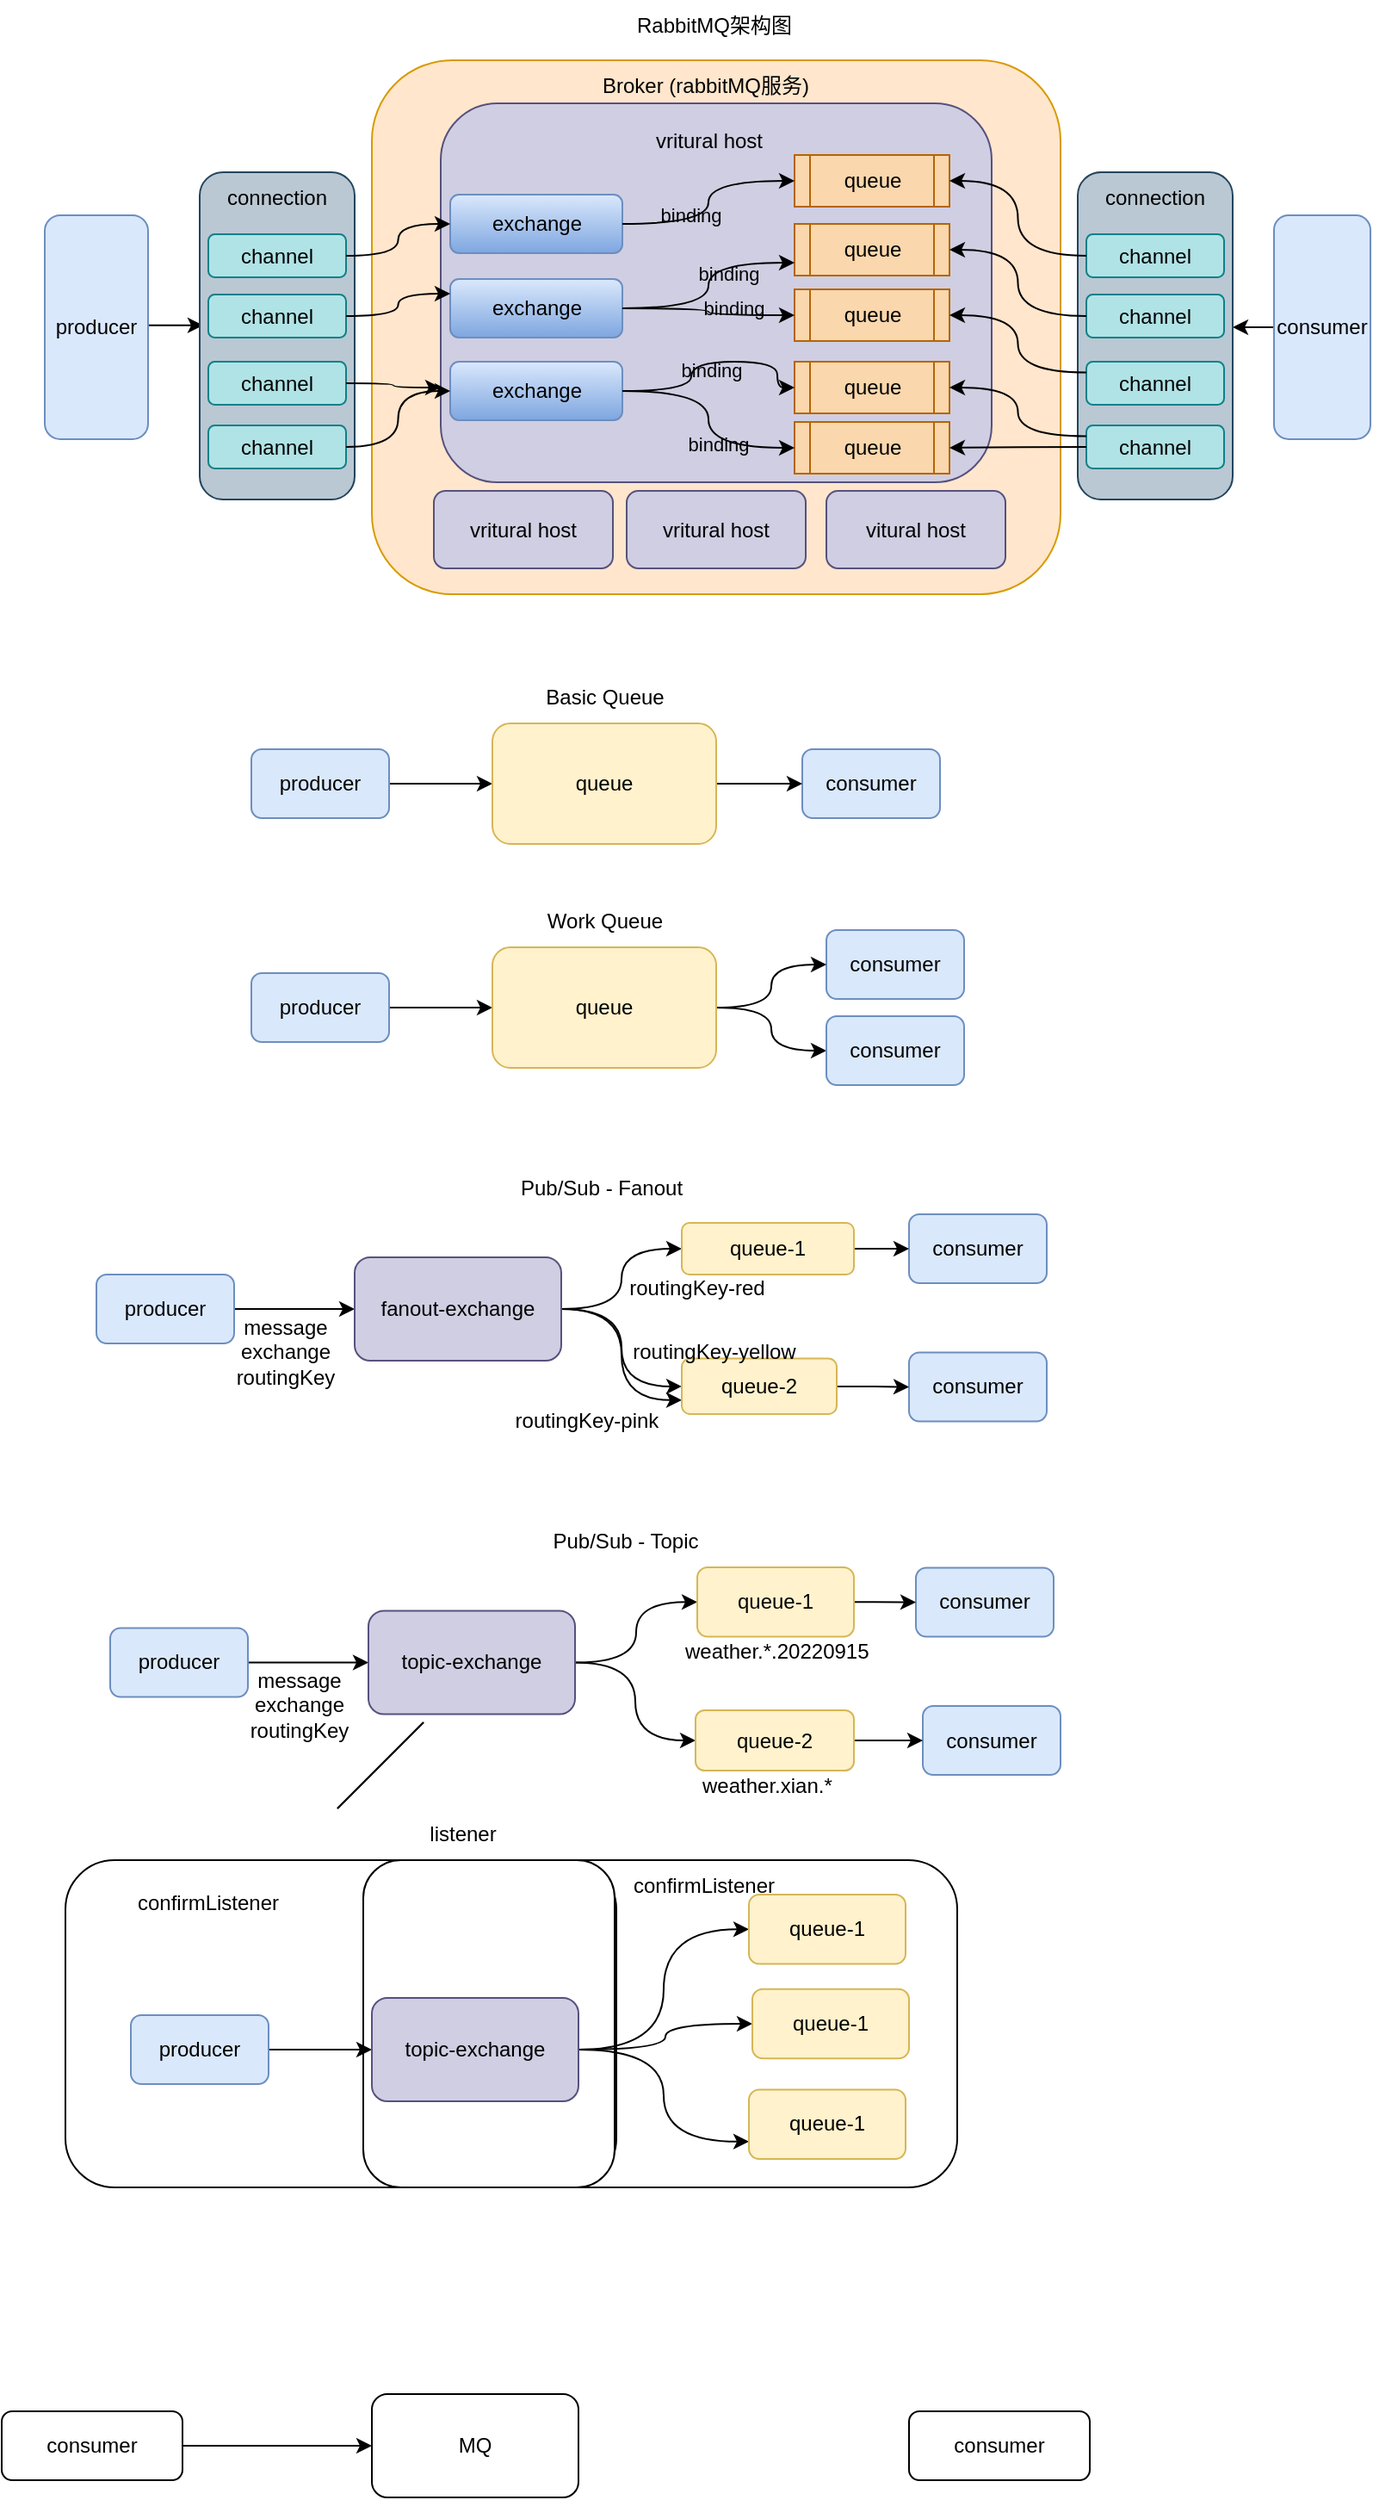 <mxfile version="19.0.3" type="device"><diagram id="NlBAbQYtCvSspcYj2rok" name="第 1 页"><mxGraphModel dx="866" dy="591" grid="1" gridSize="10" guides="1" tooltips="1" connect="1" arrows="1" fold="1" page="1" pageScale="1" pageWidth="827" pageHeight="1169" math="0" shadow="0"><root><mxCell id="0"/><mxCell id="1" parent="0"/><mxCell id="gB6vu2dDQq0NbmDss955-54" value="" style="rounded=1;whiteSpace=wrap;html=1;" vertex="1" parent="1"><mxGeometry x="350" y="1210" width="290" height="190" as="geometry"/></mxCell><mxCell id="iVUb1BvImIunKn_wuPaL-9" value="RabbitMQ架构图" style="text;html=1;strokeColor=none;fillColor=none;align=center;verticalAlign=middle;whiteSpace=wrap;rounded=0;" parent="1" vertex="1"><mxGeometry x="444.5" y="130" width="107.5" height="30" as="geometry"/></mxCell><mxCell id="gB6vu2dDQq0NbmDss955-42" value="" style="rounded=1;whiteSpace=wrap;html=1;" vertex="1" parent="1"><mxGeometry x="122" y="1210" width="320" height="190" as="geometry"/></mxCell><mxCell id="gB6vu2dDQq0NbmDss955-57" value="" style="rounded=1;whiteSpace=wrap;html=1;" vertex="1" parent="1"><mxGeometry x="295" y="1210" width="146" height="190" as="geometry"/></mxCell><mxCell id="iVUb1BvImIunKn_wuPaL-21" style="edgeStyle=orthogonalEdgeStyle;rounded=0;orthogonalLoop=1;jettySize=auto;html=1;exitX=1;exitY=0.5;exitDx=0;exitDy=0;entryX=0.022;entryY=0.468;entryDx=0;entryDy=0;entryPerimeter=0;" parent="1" source="iVUb1BvImIunKn_wuPaL-10" target="iVUb1BvImIunKn_wuPaL-14" edge="1"><mxGeometry relative="1" as="geometry"><Array as="points"><mxPoint x="150" y="329"/></Array></mxGeometry></mxCell><mxCell id="iVUb1BvImIunKn_wuPaL-10" value="producer" style="rounded=1;whiteSpace=wrap;html=1;fillColor=#dae8fc;strokeColor=#6c8ebf;" parent="1" vertex="1"><mxGeometry x="110" y="255" width="60" height="130" as="geometry"/></mxCell><mxCell id="iVUb1BvImIunKn_wuPaL-63" style="edgeStyle=orthogonalEdgeStyle;curved=1;orthogonalLoop=1;jettySize=auto;html=1;exitX=0;exitY=0.5;exitDx=0;exitDy=0;fontColor=#000000;" parent="1" source="iVUb1BvImIunKn_wuPaL-11" edge="1"><mxGeometry relative="1" as="geometry"><mxPoint x="800" y="320" as="targetPoint"/></mxGeometry></mxCell><mxCell id="iVUb1BvImIunKn_wuPaL-11" value="consumer" style="rounded=1;whiteSpace=wrap;html=1;fillColor=#dae8fc;strokeColor=#6c8ebf;" parent="1" vertex="1"><mxGeometry x="824" y="255" width="56" height="130" as="geometry"/></mxCell><mxCell id="iVUb1BvImIunKn_wuPaL-12" value="" style="rounded=1;whiteSpace=wrap;html=1;fillColor=#ffe6cc;strokeColor=#d79b00;" parent="1" vertex="1"><mxGeometry x="300" y="165" width="400" height="310" as="geometry"/></mxCell><mxCell id="iVUb1BvImIunKn_wuPaL-13" value="Broker (rabbitMQ服务)" style="text;html=1;strokeColor=none;fillColor=none;align=center;verticalAlign=middle;whiteSpace=wrap;rounded=0;" parent="1" vertex="1"><mxGeometry x="414" y="165" width="160" height="30" as="geometry"/></mxCell><mxCell id="iVUb1BvImIunKn_wuPaL-23" value="" style="group;fillColor=none;strokeColor=none;" parent="1" vertex="1" connectable="0"><mxGeometry x="200" y="230" width="90" height="190" as="geometry"/></mxCell><mxCell id="iVUb1BvImIunKn_wuPaL-14" value="" style="rounded=1;whiteSpace=wrap;html=1;fillColor=#bac8d3;strokeColor=#23445d;" parent="iVUb1BvImIunKn_wuPaL-23" vertex="1"><mxGeometry width="90" height="190" as="geometry"/></mxCell><mxCell id="iVUb1BvImIunKn_wuPaL-15" value="channel" style="rounded=1;whiteSpace=wrap;html=1;fillColor=#b0e3e6;strokeColor=#0e8088;" parent="iVUb1BvImIunKn_wuPaL-23" vertex="1"><mxGeometry x="5" y="36" width="80" height="25" as="geometry"/></mxCell><mxCell id="iVUb1BvImIunKn_wuPaL-16" value="channel" style="rounded=1;whiteSpace=wrap;html=1;fillColor=#b0e3e6;strokeColor=#0e8088;" parent="iVUb1BvImIunKn_wuPaL-23" vertex="1"><mxGeometry x="5" y="71" width="80" height="25" as="geometry"/></mxCell><mxCell id="iVUb1BvImIunKn_wuPaL-17" value="channel" style="rounded=1;whiteSpace=wrap;html=1;fillColor=#b0e3e6;strokeColor=#0e8088;" parent="iVUb1BvImIunKn_wuPaL-23" vertex="1"><mxGeometry x="5" y="110" width="80" height="25" as="geometry"/></mxCell><mxCell id="iVUb1BvImIunKn_wuPaL-18" value="channel" style="rounded=1;whiteSpace=wrap;html=1;fillColor=#b0e3e6;strokeColor=#0e8088;" parent="iVUb1BvImIunKn_wuPaL-23" vertex="1"><mxGeometry x="5" y="147" width="80" height="25" as="geometry"/></mxCell><mxCell id="iVUb1BvImIunKn_wuPaL-22" value="connection" style="text;html=1;strokeColor=none;fillColor=none;align=center;verticalAlign=middle;whiteSpace=wrap;rounded=0;" parent="iVUb1BvImIunKn_wuPaL-23" vertex="1"><mxGeometry x="15" width="60" height="30" as="geometry"/></mxCell><mxCell id="iVUb1BvImIunKn_wuPaL-24" value="" style="group" parent="1" vertex="1" connectable="0"><mxGeometry x="710" y="230" width="90" height="190" as="geometry"/></mxCell><mxCell id="iVUb1BvImIunKn_wuPaL-25" value="" style="rounded=1;whiteSpace=wrap;html=1;fillColor=#bac8d3;strokeColor=#23445d;" parent="iVUb1BvImIunKn_wuPaL-24" vertex="1"><mxGeometry width="90" height="190" as="geometry"/></mxCell><mxCell id="iVUb1BvImIunKn_wuPaL-26" value="channel" style="rounded=1;whiteSpace=wrap;html=1;fillColor=#b0e3e6;strokeColor=#0e8088;" parent="iVUb1BvImIunKn_wuPaL-24" vertex="1"><mxGeometry x="5" y="36" width="80" height="25" as="geometry"/></mxCell><mxCell id="iVUb1BvImIunKn_wuPaL-27" value="channel" style="rounded=1;whiteSpace=wrap;html=1;fillColor=#b0e3e6;strokeColor=#0e8088;" parent="iVUb1BvImIunKn_wuPaL-24" vertex="1"><mxGeometry x="5" y="71" width="80" height="25" as="geometry"/></mxCell><mxCell id="iVUb1BvImIunKn_wuPaL-28" value="channel" style="rounded=1;whiteSpace=wrap;html=1;fillColor=#b0e3e6;strokeColor=#0e8088;" parent="iVUb1BvImIunKn_wuPaL-24" vertex="1"><mxGeometry x="5" y="110" width="80" height="25" as="geometry"/></mxCell><mxCell id="iVUb1BvImIunKn_wuPaL-29" value="channel" style="rounded=1;whiteSpace=wrap;html=1;fillColor=#b0e3e6;strokeColor=#0e8088;" parent="iVUb1BvImIunKn_wuPaL-24" vertex="1"><mxGeometry x="5" y="147" width="80" height="25" as="geometry"/></mxCell><mxCell id="iVUb1BvImIunKn_wuPaL-30" value="connection" style="text;html=1;strokeColor=none;fillColor=none;align=center;verticalAlign=middle;whiteSpace=wrap;rounded=0;" parent="iVUb1BvImIunKn_wuPaL-24" vertex="1"><mxGeometry x="15" width="60" height="30" as="geometry"/></mxCell><mxCell id="iVUb1BvImIunKn_wuPaL-54" value="" style="group" parent="1" vertex="1" connectable="0"><mxGeometry x="340" y="190" width="320" height="220" as="geometry"/></mxCell><mxCell id="iVUb1BvImIunKn_wuPaL-41" value="" style="rounded=1;whiteSpace=wrap;html=1;fillColor=#d0cee2;strokeColor=#56517e;" parent="iVUb1BvImIunKn_wuPaL-54" vertex="1"><mxGeometry width="320" height="220" as="geometry"/></mxCell><mxCell id="iVUb1BvImIunKn_wuPaL-31" value="exchange" style="rounded=1;whiteSpace=wrap;html=1;fillColor=#dae8fc;strokeColor=#6c8ebf;gradientColor=#7ea6e0;" parent="iVUb1BvImIunKn_wuPaL-54" vertex="1"><mxGeometry x="5.5" y="53" width="100" height="34" as="geometry"/></mxCell><mxCell id="iVUb1BvImIunKn_wuPaL-32" value="exchange" style="rounded=1;whiteSpace=wrap;html=1;fillColor=#dae8fc;strokeColor=#6c8ebf;gradientColor=#7ea6e0;" parent="iVUb1BvImIunKn_wuPaL-54" vertex="1"><mxGeometry x="5.5" y="150" width="100" height="34" as="geometry"/></mxCell><mxCell id="iVUb1BvImIunKn_wuPaL-33" value="exchange" style="rounded=1;whiteSpace=wrap;html=1;fillColor=#dae8fc;strokeColor=#6c8ebf;gradientColor=#7ea6e0;" parent="iVUb1BvImIunKn_wuPaL-54" vertex="1"><mxGeometry x="5.5" y="102" width="100" height="34" as="geometry"/></mxCell><mxCell id="iVUb1BvImIunKn_wuPaL-36" value="queue" style="shape=process;whiteSpace=wrap;html=1;backgroundOutline=1;fillColor=#fad7ac;strokeColor=#b46504;" parent="iVUb1BvImIunKn_wuPaL-54" vertex="1"><mxGeometry x="205.5" y="30" width="90" height="30" as="geometry"/></mxCell><mxCell id="iVUb1BvImIunKn_wuPaL-43" style="edgeStyle=orthogonalEdgeStyle;orthogonalLoop=1;jettySize=auto;html=1;exitX=1;exitY=0.5;exitDx=0;exitDy=0;entryX=0;entryY=0.5;entryDx=0;entryDy=0;curved=1;" parent="iVUb1BvImIunKn_wuPaL-54" source="iVUb1BvImIunKn_wuPaL-31" target="iVUb1BvImIunKn_wuPaL-36" edge="1"><mxGeometry relative="1" as="geometry"/></mxCell><mxCell id="iVUb1BvImIunKn_wuPaL-49" value="binding" style="edgeLabel;html=1;align=center;verticalAlign=middle;resizable=0;points=[];labelBackgroundColor=none;fontColor=#000000;" parent="iVUb1BvImIunKn_wuPaL-43" vertex="1" connectable="0"><mxGeometry x="-0.376" y="5" relative="1" as="geometry"><mxPoint as="offset"/></mxGeometry></mxCell><mxCell id="iVUb1BvImIunKn_wuPaL-37" value="queue" style="shape=process;whiteSpace=wrap;html=1;backgroundOutline=1;fillColor=#fad7ac;strokeColor=#b46504;" parent="iVUb1BvImIunKn_wuPaL-54" vertex="1"><mxGeometry x="205.5" y="70" width="90" height="30" as="geometry"/></mxCell><mxCell id="iVUb1BvImIunKn_wuPaL-44" style="edgeStyle=orthogonalEdgeStyle;curved=1;orthogonalLoop=1;jettySize=auto;html=1;exitX=1;exitY=0.5;exitDx=0;exitDy=0;entryX=0;entryY=0.75;entryDx=0;entryDy=0;" parent="iVUb1BvImIunKn_wuPaL-54" source="iVUb1BvImIunKn_wuPaL-33" target="iVUb1BvImIunKn_wuPaL-37" edge="1"><mxGeometry relative="1" as="geometry"/></mxCell><mxCell id="iVUb1BvImIunKn_wuPaL-50" value="binding" style="edgeLabel;html=1;align=center;verticalAlign=middle;resizable=0;points=[];labelBackgroundColor=none;fontColor=#000000;" parent="iVUb1BvImIunKn_wuPaL-44" vertex="1" connectable="0"><mxGeometry x="0.383" y="-5" relative="1" as="geometry"><mxPoint y="1" as="offset"/></mxGeometry></mxCell><mxCell id="iVUb1BvImIunKn_wuPaL-38" value="queue" style="shape=process;whiteSpace=wrap;html=1;backgroundOutline=1;fillColor=#fad7ac;strokeColor=#b46504;" parent="iVUb1BvImIunKn_wuPaL-54" vertex="1"><mxGeometry x="205.5" y="150" width="90" height="30" as="geometry"/></mxCell><mxCell id="iVUb1BvImIunKn_wuPaL-47" value="" style="edgeStyle=orthogonalEdgeStyle;curved=1;orthogonalLoop=1;jettySize=auto;html=1;exitX=1;exitY=0.5;exitDx=0;exitDy=0;entryX=0;entryY=0.5;entryDx=0;entryDy=0;" parent="iVUb1BvImIunKn_wuPaL-54" source="iVUb1BvImIunKn_wuPaL-32" target="iVUb1BvImIunKn_wuPaL-38" edge="1"><mxGeometry relative="1" as="geometry"><Array as="points"><mxPoint x="145.5" y="167"/><mxPoint x="145.5" y="150"/><mxPoint x="195.5" y="150"/><mxPoint x="195.5" y="165"/></Array></mxGeometry></mxCell><mxCell id="iVUb1BvImIunKn_wuPaL-53" value="binding" style="edgeLabel;html=1;align=center;verticalAlign=middle;resizable=0;points=[];labelBackgroundColor=none;fontColor=#000000;" parent="iVUb1BvImIunKn_wuPaL-47" vertex="1" connectable="0"><mxGeometry x="0.03" y="-5" relative="1" as="geometry"><mxPoint as="offset"/></mxGeometry></mxCell><mxCell id="iVUb1BvImIunKn_wuPaL-39" value="queue" style="shape=process;whiteSpace=wrap;html=1;backgroundOutline=1;fillColor=#fad7ac;strokeColor=#b46504;" parent="iVUb1BvImIunKn_wuPaL-54" vertex="1"><mxGeometry x="205.5" y="108" width="90" height="30" as="geometry"/></mxCell><mxCell id="iVUb1BvImIunKn_wuPaL-45" style="edgeStyle=orthogonalEdgeStyle;curved=1;orthogonalLoop=1;jettySize=auto;html=1;exitX=1;exitY=0.5;exitDx=0;exitDy=0;" parent="iVUb1BvImIunKn_wuPaL-54" source="iVUb1BvImIunKn_wuPaL-33" target="iVUb1BvImIunKn_wuPaL-39" edge="1"><mxGeometry relative="1" as="geometry"/></mxCell><mxCell id="iVUb1BvImIunKn_wuPaL-51" value="binding" style="edgeLabel;html=1;align=center;verticalAlign=middle;resizable=0;points=[];labelBackgroundColor=none;fontColor=#000000;" parent="iVUb1BvImIunKn_wuPaL-45" vertex="1" connectable="0"><mxGeometry x="0.308" y="4" relative="1" as="geometry"><mxPoint as="offset"/></mxGeometry></mxCell><mxCell id="iVUb1BvImIunKn_wuPaL-40" value="queue" style="shape=process;whiteSpace=wrap;html=1;backgroundOutline=1;fillColor=#fad7ac;strokeColor=#b46504;" parent="iVUb1BvImIunKn_wuPaL-54" vertex="1"><mxGeometry x="205.5" y="185" width="90" height="30" as="geometry"/></mxCell><mxCell id="iVUb1BvImIunKn_wuPaL-48" style="edgeStyle=orthogonalEdgeStyle;curved=1;orthogonalLoop=1;jettySize=auto;html=1;exitX=1;exitY=0.5;exitDx=0;exitDy=0;entryX=0;entryY=0.5;entryDx=0;entryDy=0;" parent="iVUb1BvImIunKn_wuPaL-54" source="iVUb1BvImIunKn_wuPaL-32" target="iVUb1BvImIunKn_wuPaL-40" edge="1"><mxGeometry relative="1" as="geometry"/></mxCell><mxCell id="iVUb1BvImIunKn_wuPaL-52" value="binding" style="edgeLabel;html=1;align=center;verticalAlign=middle;resizable=0;points=[];labelBackgroundColor=none;fontColor=#000000;" parent="iVUb1BvImIunKn_wuPaL-48" vertex="1" connectable="0"><mxGeometry x="0.323" y="2" relative="1" as="geometry"><mxPoint as="offset"/></mxGeometry></mxCell><mxCell id="iVUb1BvImIunKn_wuPaL-42" value="vritural host" style="text;html=1;strokeColor=none;fillColor=none;align=center;verticalAlign=middle;whiteSpace=wrap;rounded=0;" parent="iVUb1BvImIunKn_wuPaL-54" vertex="1"><mxGeometry x="115.5" y="10" width="80" height="24" as="geometry"/></mxCell><mxCell id="iVUb1BvImIunKn_wuPaL-56" value="vritural host" style="rounded=1;whiteSpace=wrap;html=1;labelBackgroundColor=none;fillColor=#d0cee2;strokeColor=#56517e;" parent="1" vertex="1"><mxGeometry x="336" y="415" width="104" height="45" as="geometry"/></mxCell><mxCell id="iVUb1BvImIunKn_wuPaL-57" value="vritural host" style="rounded=1;whiteSpace=wrap;html=1;labelBackgroundColor=none;fillColor=#d0cee2;strokeColor=#56517e;" parent="1" vertex="1"><mxGeometry x="448" y="415" width="104" height="45" as="geometry"/></mxCell><mxCell id="iVUb1BvImIunKn_wuPaL-58" value="vitural host" style="rounded=1;whiteSpace=wrap;html=1;labelBackgroundColor=none;fillColor=#d0cee2;strokeColor=#56517e;" parent="1" vertex="1"><mxGeometry x="564" y="415" width="104" height="45" as="geometry"/></mxCell><mxCell id="iVUb1BvImIunKn_wuPaL-59" style="edgeStyle=orthogonalEdgeStyle;curved=1;orthogonalLoop=1;jettySize=auto;html=1;exitX=1;exitY=0.5;exitDx=0;exitDy=0;entryX=0;entryY=0.5;entryDx=0;entryDy=0;fontColor=#000000;" parent="1" source="iVUb1BvImIunKn_wuPaL-15" target="iVUb1BvImIunKn_wuPaL-31" edge="1"><mxGeometry relative="1" as="geometry"/></mxCell><mxCell id="iVUb1BvImIunKn_wuPaL-60" style="edgeStyle=orthogonalEdgeStyle;curved=1;orthogonalLoop=1;jettySize=auto;html=1;exitX=1;exitY=0.5;exitDx=0;exitDy=0;entryX=0;entryY=0.25;entryDx=0;entryDy=0;fontColor=#000000;" parent="1" source="iVUb1BvImIunKn_wuPaL-16" target="iVUb1BvImIunKn_wuPaL-33" edge="1"><mxGeometry relative="1" as="geometry"/></mxCell><mxCell id="iVUb1BvImIunKn_wuPaL-61" style="edgeStyle=orthogonalEdgeStyle;curved=1;orthogonalLoop=1;jettySize=auto;html=1;exitX=1;exitY=0.5;exitDx=0;exitDy=0;entryX=0;entryY=0.75;entryDx=0;entryDy=0;fontColor=#000000;" parent="1" source="iVUb1BvImIunKn_wuPaL-17" target="iVUb1BvImIunKn_wuPaL-41" edge="1"><mxGeometry relative="1" as="geometry"/></mxCell><mxCell id="iVUb1BvImIunKn_wuPaL-62" style="edgeStyle=orthogonalEdgeStyle;curved=1;orthogonalLoop=1;jettySize=auto;html=1;exitX=1;exitY=0.5;exitDx=0;exitDy=0;entryX=0;entryY=0.5;entryDx=0;entryDy=0;fontColor=#000000;" parent="1" source="iVUb1BvImIunKn_wuPaL-18" target="iVUb1BvImIunKn_wuPaL-32" edge="1"><mxGeometry relative="1" as="geometry"/></mxCell><mxCell id="iVUb1BvImIunKn_wuPaL-64" style="edgeStyle=orthogonalEdgeStyle;curved=1;orthogonalLoop=1;jettySize=auto;html=1;exitX=0;exitY=0.5;exitDx=0;exitDy=0;entryX=1;entryY=0.5;entryDx=0;entryDy=0;fontColor=#000000;" parent="1" source="iVUb1BvImIunKn_wuPaL-26" target="iVUb1BvImIunKn_wuPaL-36" edge="1"><mxGeometry relative="1" as="geometry"/></mxCell><mxCell id="iVUb1BvImIunKn_wuPaL-65" style="edgeStyle=orthogonalEdgeStyle;curved=1;orthogonalLoop=1;jettySize=auto;html=1;exitX=0;exitY=0.5;exitDx=0;exitDy=0;entryX=1;entryY=0.5;entryDx=0;entryDy=0;fontColor=#000000;" parent="1" source="iVUb1BvImIunKn_wuPaL-27" target="iVUb1BvImIunKn_wuPaL-37" edge="1"><mxGeometry relative="1" as="geometry"/></mxCell><mxCell id="iVUb1BvImIunKn_wuPaL-66" style="edgeStyle=orthogonalEdgeStyle;curved=1;orthogonalLoop=1;jettySize=auto;html=1;exitX=0;exitY=0.25;exitDx=0;exitDy=0;entryX=1;entryY=0.5;entryDx=0;entryDy=0;fontColor=#000000;" parent="1" source="iVUb1BvImIunKn_wuPaL-28" target="iVUb1BvImIunKn_wuPaL-39" edge="1"><mxGeometry relative="1" as="geometry"/></mxCell><mxCell id="iVUb1BvImIunKn_wuPaL-67" style="edgeStyle=orthogonalEdgeStyle;curved=1;orthogonalLoop=1;jettySize=auto;html=1;exitX=0;exitY=0.25;exitDx=0;exitDy=0;entryX=1;entryY=0.5;entryDx=0;entryDy=0;fontColor=#000000;" parent="1" source="iVUb1BvImIunKn_wuPaL-29" target="iVUb1BvImIunKn_wuPaL-38" edge="1"><mxGeometry relative="1" as="geometry"/></mxCell><mxCell id="iVUb1BvImIunKn_wuPaL-68" style="edgeStyle=orthogonalEdgeStyle;curved=1;orthogonalLoop=1;jettySize=auto;html=1;exitX=0;exitY=0.5;exitDx=0;exitDy=0;entryX=1;entryY=0.5;entryDx=0;entryDy=0;fontColor=#000000;" parent="1" source="iVUb1BvImIunKn_wuPaL-29" target="iVUb1BvImIunKn_wuPaL-40" edge="1"><mxGeometry relative="1" as="geometry"/></mxCell><mxCell id="iVUb1BvImIunKn_wuPaL-75" style="edgeStyle=orthogonalEdgeStyle;curved=1;orthogonalLoop=1;jettySize=auto;html=1;exitX=1;exitY=0.5;exitDx=0;exitDy=0;fontColor=#000000;" parent="1" source="iVUb1BvImIunKn_wuPaL-71" target="iVUb1BvImIunKn_wuPaL-73" edge="1"><mxGeometry relative="1" as="geometry"/></mxCell><mxCell id="iVUb1BvImIunKn_wuPaL-71" value="producer" style="rounded=1;whiteSpace=wrap;html=1;labelBackgroundColor=none;fillColor=#dae8fc;strokeColor=#6c8ebf;" parent="1" vertex="1"><mxGeometry x="230" y="565" width="80" height="40" as="geometry"/></mxCell><mxCell id="iVUb1BvImIunKn_wuPaL-72" value="consumer&lt;br&gt;" style="rounded=1;whiteSpace=wrap;html=1;labelBackgroundColor=none;fillColor=#dae8fc;strokeColor=#6c8ebf;" parent="1" vertex="1"><mxGeometry x="550" y="565" width="80" height="40" as="geometry"/></mxCell><mxCell id="iVUb1BvImIunKn_wuPaL-76" style="edgeStyle=orthogonalEdgeStyle;curved=1;orthogonalLoop=1;jettySize=auto;html=1;exitX=1;exitY=0.5;exitDx=0;exitDy=0;fontColor=#000000;" parent="1" source="iVUb1BvImIunKn_wuPaL-73" target="iVUb1BvImIunKn_wuPaL-72" edge="1"><mxGeometry relative="1" as="geometry"/></mxCell><mxCell id="iVUb1BvImIunKn_wuPaL-73" value="queue" style="rounded=1;whiteSpace=wrap;html=1;labelBackgroundColor=none;fillColor=#fff2cc;strokeColor=#d6b656;" parent="1" vertex="1"><mxGeometry x="370" y="550" width="130" height="70" as="geometry"/></mxCell><mxCell id="iVUb1BvImIunKn_wuPaL-77" style="edgeStyle=orthogonalEdgeStyle;curved=1;orthogonalLoop=1;jettySize=auto;html=1;exitX=1;exitY=0.5;exitDx=0;exitDy=0;fontColor=#000000;" parent="1" source="iVUb1BvImIunKn_wuPaL-78" target="iVUb1BvImIunKn_wuPaL-81" edge="1"><mxGeometry relative="1" as="geometry"/></mxCell><mxCell id="iVUb1BvImIunKn_wuPaL-78" value="producer" style="rounded=1;whiteSpace=wrap;html=1;labelBackgroundColor=none;fillColor=#dae8fc;strokeColor=#6c8ebf;" parent="1" vertex="1"><mxGeometry x="230" y="695" width="80" height="40" as="geometry"/></mxCell><mxCell id="iVUb1BvImIunKn_wuPaL-79" value="consumer&lt;br&gt;" style="rounded=1;whiteSpace=wrap;html=1;labelBackgroundColor=none;fillColor=#dae8fc;strokeColor=#6c8ebf;" parent="1" vertex="1"><mxGeometry x="564" y="670" width="80" height="40" as="geometry"/></mxCell><mxCell id="iVUb1BvImIunKn_wuPaL-80" style="edgeStyle=orthogonalEdgeStyle;curved=1;orthogonalLoop=1;jettySize=auto;html=1;exitX=1;exitY=0.5;exitDx=0;exitDy=0;fontColor=#000000;" parent="1" source="iVUb1BvImIunKn_wuPaL-81" target="iVUb1BvImIunKn_wuPaL-79" edge="1"><mxGeometry relative="1" as="geometry"/></mxCell><mxCell id="iVUb1BvImIunKn_wuPaL-85" style="edgeStyle=orthogonalEdgeStyle;curved=1;orthogonalLoop=1;jettySize=auto;html=1;exitX=1;exitY=0.5;exitDx=0;exitDy=0;entryX=0;entryY=0.5;entryDx=0;entryDy=0;fontColor=#000000;" parent="1" source="iVUb1BvImIunKn_wuPaL-81" target="iVUb1BvImIunKn_wuPaL-84" edge="1"><mxGeometry relative="1" as="geometry"/></mxCell><mxCell id="iVUb1BvImIunKn_wuPaL-81" value="queue" style="rounded=1;whiteSpace=wrap;html=1;labelBackgroundColor=none;fillColor=#fff2cc;strokeColor=#d6b656;" parent="1" vertex="1"><mxGeometry x="370" y="680" width="130" height="70" as="geometry"/></mxCell><mxCell id="iVUb1BvImIunKn_wuPaL-82" value="Basic Queue" style="text;html=1;strokeColor=none;fillColor=none;align=center;verticalAlign=middle;whiteSpace=wrap;rounded=0;labelBackgroundColor=none;fontColor=#000000;" parent="1" vertex="1"><mxGeometry x="382.5" y="520" width="105" height="30" as="geometry"/></mxCell><mxCell id="iVUb1BvImIunKn_wuPaL-83" value="Work Queue" style="text;html=1;strokeColor=none;fillColor=none;align=center;verticalAlign=middle;whiteSpace=wrap;rounded=0;labelBackgroundColor=none;fontColor=#000000;" parent="1" vertex="1"><mxGeometry x="382.5" y="650" width="105" height="30" as="geometry"/></mxCell><mxCell id="iVUb1BvImIunKn_wuPaL-84" value="consumer&lt;br&gt;" style="rounded=1;whiteSpace=wrap;html=1;labelBackgroundColor=none;fillColor=#dae8fc;strokeColor=#6c8ebf;" parent="1" vertex="1"><mxGeometry x="564" y="720" width="80" height="40" as="geometry"/></mxCell><mxCell id="gB6vu2dDQq0NbmDss955-8" style="edgeStyle=orthogonalEdgeStyle;rounded=0;orthogonalLoop=1;jettySize=auto;html=1;exitX=1;exitY=0.5;exitDx=0;exitDy=0;entryX=0;entryY=0.5;entryDx=0;entryDy=0;" edge="1" parent="1" source="gB6vu2dDQq0NbmDss955-1" target="gB6vu2dDQq0NbmDss955-4"><mxGeometry relative="1" as="geometry"/></mxCell><mxCell id="gB6vu2dDQq0NbmDss955-1" value="producer" style="rounded=1;whiteSpace=wrap;html=1;labelBackgroundColor=none;fillColor=#dae8fc;strokeColor=#6c8ebf;" vertex="1" parent="1"><mxGeometry x="140" y="870" width="80" height="40" as="geometry"/></mxCell><mxCell id="gB6vu2dDQq0NbmDss955-2" value="consumer&lt;br&gt;" style="rounded=1;whiteSpace=wrap;html=1;labelBackgroundColor=none;fillColor=#dae8fc;strokeColor=#6c8ebf;" vertex="1" parent="1"><mxGeometry x="612" y="915.25" width="80" height="40" as="geometry"/></mxCell><mxCell id="gB6vu2dDQq0NbmDss955-3" value="consumer&lt;br&gt;" style="rounded=1;whiteSpace=wrap;html=1;labelBackgroundColor=none;fillColor=#dae8fc;strokeColor=#6c8ebf;" vertex="1" parent="1"><mxGeometry x="612" y="835" width="80" height="40" as="geometry"/></mxCell><mxCell id="gB6vu2dDQq0NbmDss955-9" style="edgeStyle=orthogonalEdgeStyle;rounded=0;orthogonalLoop=1;jettySize=auto;html=1;exitX=1;exitY=0.5;exitDx=0;exitDy=0;entryX=0;entryY=0.5;entryDx=0;entryDy=0;curved=1;" edge="1" parent="1" source="gB6vu2dDQq0NbmDss955-4" target="gB6vu2dDQq0NbmDss955-5"><mxGeometry relative="1" as="geometry"/></mxCell><mxCell id="gB6vu2dDQq0NbmDss955-10" style="edgeStyle=orthogonalEdgeStyle;curved=1;rounded=0;orthogonalLoop=1;jettySize=auto;html=1;exitX=1;exitY=0.5;exitDx=0;exitDy=0;" edge="1" parent="1" source="gB6vu2dDQq0NbmDss955-4" target="gB6vu2dDQq0NbmDss955-7"><mxGeometry relative="1" as="geometry"/></mxCell><mxCell id="gB6vu2dDQq0NbmDss955-45" style="edgeStyle=orthogonalEdgeStyle;curved=1;rounded=0;orthogonalLoop=1;jettySize=auto;html=1;exitX=1;exitY=0.5;exitDx=0;exitDy=0;entryX=0;entryY=0.75;entryDx=0;entryDy=0;" edge="1" parent="1" source="gB6vu2dDQq0NbmDss955-4" target="gB6vu2dDQq0NbmDss955-7"><mxGeometry relative="1" as="geometry"/></mxCell><mxCell id="gB6vu2dDQq0NbmDss955-4" value="fanout-exchange" style="rounded=1;whiteSpace=wrap;html=1;fillColor=#d0cee2;strokeColor=#56517e;" vertex="1" parent="1"><mxGeometry x="290" y="860" width="120" height="60" as="geometry"/></mxCell><mxCell id="gB6vu2dDQq0NbmDss955-12" style="edgeStyle=orthogonalEdgeStyle;curved=1;rounded=0;orthogonalLoop=1;jettySize=auto;html=1;exitX=1;exitY=0.5;exitDx=0;exitDy=0;" edge="1" parent="1" source="gB6vu2dDQq0NbmDss955-5" target="gB6vu2dDQq0NbmDss955-3"><mxGeometry relative="1" as="geometry"/></mxCell><mxCell id="gB6vu2dDQq0NbmDss955-5" value="queue-1&lt;span style=&quot;color: rgba(0, 0, 0, 0); font-family: monospace; font-size: 0px; text-align: start;&quot;&gt;%3CmxGraphModel%3E%3Croot%3E%3CmxCell%20id%3D%220%22%2F%3E%3CmxCell%20id%3D%221%22%20parent%3D%220%22%2F%3E%3CmxCell%20id%3D%222%22%20value%3D%22consumer%26lt%3Bbr%26gt%3B%22%20style%3D%22rounded%3D1%3BwhiteSpace%3Dwrap%3Bhtml%3D1%3BlabelBackgroundColor%3Dnone%3BfillColor%3D%23dae8fc%3BstrokeColor%3D%236c8ebf%3B%22%20vertex%3D%221%22%20parent%3D%221%22%3E%3CmxGeometry%20x%3D%22564%22%20y%3D%22670%22%20width%3D%2280%22%20height%3D%2240%22%20as%3D%22geometry%22%2F%3E%3C%2FmxCell%3E%3C%2Froot%3E%3C%2FmxGraphModel%3E&lt;/span&gt;" style="rounded=1;whiteSpace=wrap;html=1;fillColor=#fff2cc;strokeColor=#d6b656;" vertex="1" parent="1"><mxGeometry x="480" y="840" width="100" height="30" as="geometry"/></mxCell><mxCell id="gB6vu2dDQq0NbmDss955-11" value="" style="edgeStyle=orthogonalEdgeStyle;curved=1;rounded=0;orthogonalLoop=1;jettySize=auto;html=1;" edge="1" parent="1" source="gB6vu2dDQq0NbmDss955-7" target="gB6vu2dDQq0NbmDss955-2"><mxGeometry relative="1" as="geometry"/></mxCell><mxCell id="gB6vu2dDQq0NbmDss955-7" value="queue-2" style="rounded=1;whiteSpace=wrap;html=1;fillColor=#fff2cc;strokeColor=#d6b656;" vertex="1" parent="1"><mxGeometry x="480" y="918.75" width="90" height="32.25" as="geometry"/></mxCell><mxCell id="gB6vu2dDQq0NbmDss955-13" value="Pub/Sub - Fanout" style="text;html=1;strokeColor=none;fillColor=none;align=center;verticalAlign=middle;whiteSpace=wrap;rounded=0;labelBackgroundColor=none;fontColor=#000000;" vertex="1" parent="1"><mxGeometry x="381" y="805" width="105" height="30" as="geometry"/></mxCell><mxCell id="gB6vu2dDQq0NbmDss955-14" value="message&lt;br&gt;exchange&lt;br&gt;routingKey" style="text;html=1;strokeColor=none;fillColor=none;align=center;verticalAlign=middle;whiteSpace=wrap;rounded=0;" vertex="1" parent="1"><mxGeometry x="220" y="900" width="60" height="30" as="geometry"/></mxCell><mxCell id="gB6vu2dDQq0NbmDss955-16" value="routingKey-red" style="text;html=1;strokeColor=none;fillColor=none;align=center;verticalAlign=middle;whiteSpace=wrap;rounded=0;" vertex="1" parent="1"><mxGeometry x="444.5" y="863" width="88" height="30" as="geometry"/></mxCell><mxCell id="gB6vu2dDQq0NbmDss955-17" style="edgeStyle=orthogonalEdgeStyle;rounded=0;orthogonalLoop=1;jettySize=auto;html=1;exitX=1;exitY=0.5;exitDx=0;exitDy=0;entryX=0;entryY=0.5;entryDx=0;entryDy=0;" edge="1" parent="1" source="gB6vu2dDQq0NbmDss955-18" target="gB6vu2dDQq0NbmDss955-23"><mxGeometry relative="1" as="geometry"/></mxCell><mxCell id="gB6vu2dDQq0NbmDss955-18" value="producer" style="rounded=1;whiteSpace=wrap;html=1;labelBackgroundColor=none;fillColor=#dae8fc;strokeColor=#6c8ebf;" vertex="1" parent="1"><mxGeometry x="148" y="1075.25" width="80" height="40" as="geometry"/></mxCell><mxCell id="gB6vu2dDQq0NbmDss955-19" value="consumer&lt;br&gt;" style="rounded=1;whiteSpace=wrap;html=1;labelBackgroundColor=none;fillColor=#dae8fc;strokeColor=#6c8ebf;" vertex="1" parent="1"><mxGeometry x="620" y="1120.5" width="80" height="40" as="geometry"/></mxCell><mxCell id="gB6vu2dDQq0NbmDss955-20" value="consumer&lt;br&gt;" style="rounded=1;whiteSpace=wrap;html=1;labelBackgroundColor=none;fillColor=#dae8fc;strokeColor=#6c8ebf;" vertex="1" parent="1"><mxGeometry x="616" y="1040.25" width="80" height="40" as="geometry"/></mxCell><mxCell id="gB6vu2dDQq0NbmDss955-21" style="edgeStyle=orthogonalEdgeStyle;rounded=0;orthogonalLoop=1;jettySize=auto;html=1;exitX=1;exitY=0.5;exitDx=0;exitDy=0;entryX=0;entryY=0.5;entryDx=0;entryDy=0;curved=1;" edge="1" parent="1" source="gB6vu2dDQq0NbmDss955-23" target="gB6vu2dDQq0NbmDss955-25"><mxGeometry relative="1" as="geometry"/></mxCell><mxCell id="gB6vu2dDQq0NbmDss955-22" style="edgeStyle=orthogonalEdgeStyle;curved=1;rounded=0;orthogonalLoop=1;jettySize=auto;html=1;exitX=1;exitY=0.5;exitDx=0;exitDy=0;" edge="1" parent="1" source="gB6vu2dDQq0NbmDss955-23" target="gB6vu2dDQq0NbmDss955-27"><mxGeometry relative="1" as="geometry"/></mxCell><mxCell id="gB6vu2dDQq0NbmDss955-23" value="topic-exchange" style="rounded=1;whiteSpace=wrap;html=1;fillColor=#d0cee2;strokeColor=#56517e;" vertex="1" parent="1"><mxGeometry x="298" y="1065.25" width="120" height="60" as="geometry"/></mxCell><mxCell id="gB6vu2dDQq0NbmDss955-24" style="edgeStyle=orthogonalEdgeStyle;curved=1;rounded=0;orthogonalLoop=1;jettySize=auto;html=1;exitX=1;exitY=0.5;exitDx=0;exitDy=0;" edge="1" parent="1" source="gB6vu2dDQq0NbmDss955-25" target="gB6vu2dDQq0NbmDss955-20"><mxGeometry relative="1" as="geometry"/></mxCell><mxCell id="gB6vu2dDQq0NbmDss955-25" value="queue-1" style="rounded=1;whiteSpace=wrap;html=1;fillColor=#fff2cc;strokeColor=#d6b656;" vertex="1" parent="1"><mxGeometry x="489" y="1040" width="91" height="40.25" as="geometry"/></mxCell><mxCell id="gB6vu2dDQq0NbmDss955-26" value="" style="edgeStyle=orthogonalEdgeStyle;curved=1;rounded=0;orthogonalLoop=1;jettySize=auto;html=1;" edge="1" parent="1" source="gB6vu2dDQq0NbmDss955-27" target="gB6vu2dDQq0NbmDss955-19"><mxGeometry relative="1" as="geometry"/></mxCell><mxCell id="gB6vu2dDQq0NbmDss955-27" value="queue-2" style="rounded=1;whiteSpace=wrap;html=1;fillColor=#fff2cc;strokeColor=#d6b656;" vertex="1" parent="1"><mxGeometry x="488" y="1123" width="92" height="35" as="geometry"/></mxCell><mxCell id="gB6vu2dDQq0NbmDss955-28" value="Pub/Sub - Topic" style="text;html=1;strokeColor=none;fillColor=none;align=center;verticalAlign=middle;whiteSpace=wrap;rounded=0;labelBackgroundColor=none;fontColor=#000000;" vertex="1" parent="1"><mxGeometry x="395" y="1010" width="105" height="30" as="geometry"/></mxCell><mxCell id="gB6vu2dDQq0NbmDss955-29" value="message&lt;br&gt;exchange&lt;br&gt;routingKey" style="text;html=1;strokeColor=none;fillColor=none;align=center;verticalAlign=middle;whiteSpace=wrap;rounded=0;" vertex="1" parent="1"><mxGeometry x="228" y="1105.25" width="60" height="30" as="geometry"/></mxCell><mxCell id="gB6vu2dDQq0NbmDss955-32" value="routingKey-pink" style="text;html=1;strokeColor=none;fillColor=none;align=center;verticalAlign=middle;whiteSpace=wrap;rounded=0;" vertex="1" parent="1"><mxGeometry x="381" y="940" width="88" height="30" as="geometry"/></mxCell><mxCell id="gB6vu2dDQq0NbmDss955-34" value="weather.*.20220915" style="text;whiteSpace=wrap;html=1;" vertex="1" parent="1"><mxGeometry x="480" y="1075.25" width="130" height="30" as="geometry"/></mxCell><mxCell id="gB6vu2dDQq0NbmDss955-36" value="weather.xian.*" style="text;whiteSpace=wrap;html=1;" vertex="1" parent="1"><mxGeometry x="490" y="1153" width="100" height="30" as="geometry"/></mxCell><mxCell id="gB6vu2dDQq0NbmDss955-37" value="listener" style="text;html=1;strokeColor=none;fillColor=none;align=center;verticalAlign=middle;whiteSpace=wrap;rounded=0;" vertex="1" parent="1"><mxGeometry x="322.5" y="1180" width="60" height="30" as="geometry"/></mxCell><mxCell id="gB6vu2dDQq0NbmDss955-40" style="edgeStyle=orthogonalEdgeStyle;curved=1;rounded=0;orthogonalLoop=1;jettySize=auto;html=1;exitX=1;exitY=0.5;exitDx=0;exitDy=0;" edge="1" parent="1" source="gB6vu2dDQq0NbmDss955-38"><mxGeometry relative="1" as="geometry"><mxPoint x="300" y="1320" as="targetPoint"/></mxGeometry></mxCell><mxCell id="gB6vu2dDQq0NbmDss955-38" value="producer" style="rounded=1;whiteSpace=wrap;html=1;labelBackgroundColor=none;fillColor=#dae8fc;strokeColor=#6c8ebf;" vertex="1" parent="1"><mxGeometry x="160" y="1300" width="80" height="40" as="geometry"/></mxCell><mxCell id="gB6vu2dDQq0NbmDss955-51" style="edgeStyle=orthogonalEdgeStyle;curved=1;rounded=0;orthogonalLoop=1;jettySize=auto;html=1;exitX=1;exitY=0.5;exitDx=0;exitDy=0;entryX=0;entryY=0.5;entryDx=0;entryDy=0;" edge="1" parent="1" source="gB6vu2dDQq0NbmDss955-41" target="gB6vu2dDQq0NbmDss955-48"><mxGeometry relative="1" as="geometry"/></mxCell><mxCell id="gB6vu2dDQq0NbmDss955-52" style="edgeStyle=orthogonalEdgeStyle;curved=1;rounded=0;orthogonalLoop=1;jettySize=auto;html=1;exitX=1;exitY=0.5;exitDx=0;exitDy=0;entryX=0;entryY=0.5;entryDx=0;entryDy=0;" edge="1" parent="1" source="gB6vu2dDQq0NbmDss955-41" target="gB6vu2dDQq0NbmDss955-49"><mxGeometry relative="1" as="geometry"/></mxCell><mxCell id="gB6vu2dDQq0NbmDss955-53" style="edgeStyle=orthogonalEdgeStyle;curved=1;rounded=0;orthogonalLoop=1;jettySize=auto;html=1;exitX=1;exitY=0.5;exitDx=0;exitDy=0;entryX=0;entryY=0.75;entryDx=0;entryDy=0;" edge="1" parent="1" source="gB6vu2dDQq0NbmDss955-41" target="gB6vu2dDQq0NbmDss955-50"><mxGeometry relative="1" as="geometry"/></mxCell><mxCell id="gB6vu2dDQq0NbmDss955-41" value="topic-exchange" style="rounded=1;whiteSpace=wrap;html=1;fillColor=#d0cee2;strokeColor=#56517e;" vertex="1" parent="1"><mxGeometry x="300" y="1290" width="120" height="60" as="geometry"/></mxCell><mxCell id="gB6vu2dDQq0NbmDss955-43" value="confirmListener" style="text;html=1;strokeColor=none;fillColor=none;align=center;verticalAlign=middle;whiteSpace=wrap;rounded=0;" vertex="1" parent="1"><mxGeometry x="160" y="1220" width="90" height="30" as="geometry"/></mxCell><mxCell id="gB6vu2dDQq0NbmDss955-47" value="routingKey-yellow" style="text;html=1;strokeColor=none;fillColor=none;align=center;verticalAlign=middle;whiteSpace=wrap;rounded=0;" vertex="1" parent="1"><mxGeometry x="448" y="900" width="102" height="30" as="geometry"/></mxCell><mxCell id="gB6vu2dDQq0NbmDss955-48" value="queue-1" style="rounded=1;whiteSpace=wrap;html=1;fillColor=#fff2cc;strokeColor=#d6b656;" vertex="1" parent="1"><mxGeometry x="519" y="1230" width="91" height="40.25" as="geometry"/></mxCell><mxCell id="gB6vu2dDQq0NbmDss955-49" value="queue-1" style="rounded=1;whiteSpace=wrap;html=1;fillColor=#fff2cc;strokeColor=#d6b656;" vertex="1" parent="1"><mxGeometry x="521" y="1284.88" width="91" height="40.25" as="geometry"/></mxCell><mxCell id="gB6vu2dDQq0NbmDss955-50" value="queue-1" style="rounded=1;whiteSpace=wrap;html=1;fillColor=#fff2cc;strokeColor=#d6b656;" vertex="1" parent="1"><mxGeometry x="519" y="1343.25" width="91" height="40.25" as="geometry"/></mxCell><mxCell id="gB6vu2dDQq0NbmDss955-55" value="" style="endArrow=none;html=1;rounded=0;curved=1;" edge="1" parent="1"><mxGeometry width="50" height="50" relative="1" as="geometry"><mxPoint x="280" y="1180" as="sourcePoint"/><mxPoint x="330" y="1130" as="targetPoint"/></mxGeometry></mxCell><mxCell id="gB6vu2dDQq0NbmDss955-56" value="" style="endArrow=none;html=1;rounded=0;curved=1;" edge="1" parent="1"><mxGeometry width="50" height="50" relative="1" as="geometry"><mxPoint x="280" y="1180" as="sourcePoint"/><mxPoint x="330" y="1130" as="targetPoint"/></mxGeometry></mxCell><mxCell id="gB6vu2dDQq0NbmDss955-58" value="confirmListener" style="text;html=1;strokeColor=none;fillColor=none;align=center;verticalAlign=middle;whiteSpace=wrap;rounded=0;" vertex="1" parent="1"><mxGeometry x="448" y="1210" width="90" height="30" as="geometry"/></mxCell><mxCell id="gB6vu2dDQq0NbmDss955-62" style="edgeStyle=orthogonalEdgeStyle;curved=1;rounded=0;orthogonalLoop=1;jettySize=auto;html=1;exitX=1;exitY=0.5;exitDx=0;exitDy=0;" edge="1" parent="1" source="gB6vu2dDQq0NbmDss955-59"><mxGeometry relative="1" as="geometry"><mxPoint x="300" y="1550" as="targetPoint"/></mxGeometry></mxCell><mxCell id="gB6vu2dDQq0NbmDss955-59" value="consumer" style="rounded=1;whiteSpace=wrap;html=1;" vertex="1" parent="1"><mxGeometry x="85" y="1530" width="105" height="40" as="geometry"/></mxCell><mxCell id="gB6vu2dDQq0NbmDss955-61" value="consumer" style="rounded=1;whiteSpace=wrap;html=1;" vertex="1" parent="1"><mxGeometry x="612" y="1530" width="105" height="40" as="geometry"/></mxCell><mxCell id="gB6vu2dDQq0NbmDss955-63" value="MQ" style="rounded=1;whiteSpace=wrap;html=1;" vertex="1" parent="1"><mxGeometry x="300" y="1520" width="120" height="60" as="geometry"/></mxCell></root></mxGraphModel></diagram></mxfile>